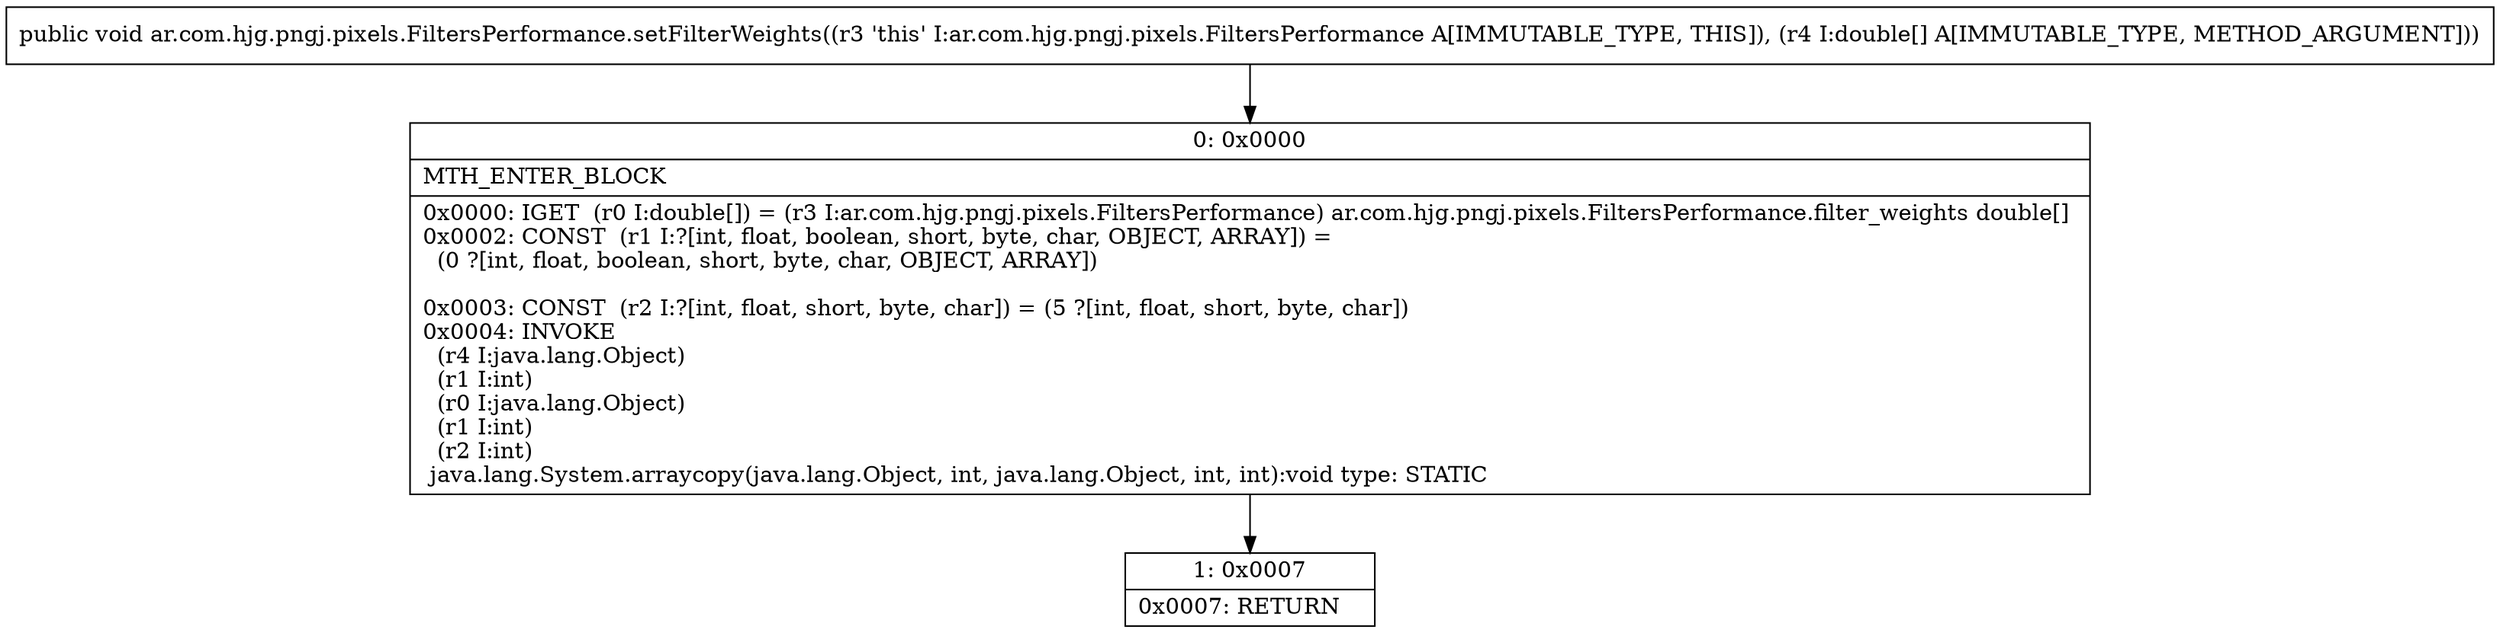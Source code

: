 digraph "CFG forar.com.hjg.pngj.pixels.FiltersPerformance.setFilterWeights([D)V" {
Node_0 [shape=record,label="{0\:\ 0x0000|MTH_ENTER_BLOCK\l|0x0000: IGET  (r0 I:double[]) = (r3 I:ar.com.hjg.pngj.pixels.FiltersPerformance) ar.com.hjg.pngj.pixels.FiltersPerformance.filter_weights double[] \l0x0002: CONST  (r1 I:?[int, float, boolean, short, byte, char, OBJECT, ARRAY]) = \l  (0 ?[int, float, boolean, short, byte, char, OBJECT, ARRAY])\l \l0x0003: CONST  (r2 I:?[int, float, short, byte, char]) = (5 ?[int, float, short, byte, char]) \l0x0004: INVOKE  \l  (r4 I:java.lang.Object)\l  (r1 I:int)\l  (r0 I:java.lang.Object)\l  (r1 I:int)\l  (r2 I:int)\l java.lang.System.arraycopy(java.lang.Object, int, java.lang.Object, int, int):void type: STATIC \l}"];
Node_1 [shape=record,label="{1\:\ 0x0007|0x0007: RETURN   \l}"];
MethodNode[shape=record,label="{public void ar.com.hjg.pngj.pixels.FiltersPerformance.setFilterWeights((r3 'this' I:ar.com.hjg.pngj.pixels.FiltersPerformance A[IMMUTABLE_TYPE, THIS]), (r4 I:double[] A[IMMUTABLE_TYPE, METHOD_ARGUMENT])) }"];
MethodNode -> Node_0;
Node_0 -> Node_1;
}

